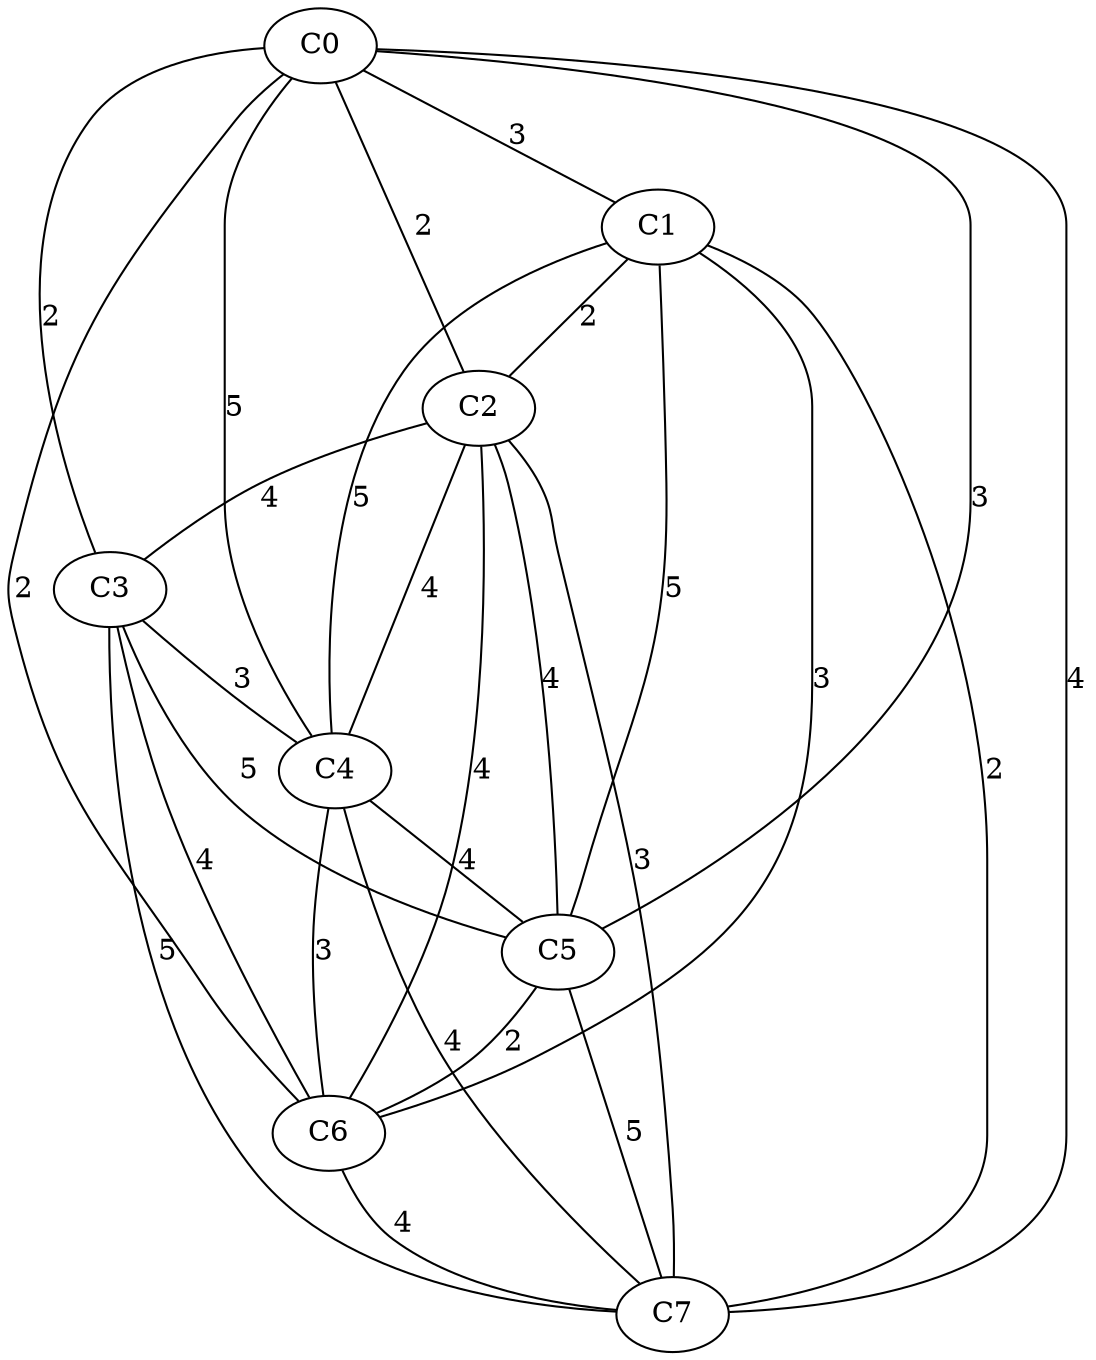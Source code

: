graph tsp { 
 C6 -- C7 [label=4];
 C5 -- C7 [label=5];
 C5 -- C6 [label=2];
 C4 -- C7 [label=4];
 C4 -- C6 [label=3];
 C4 -- C5 [label=4];
 C3 -- C7 [label=5];
 C3 -- C6 [label=4];
 C3 -- C5 [label=5];
 C3 -- C4 [label=3];
 C2 -- C7 [label=3];
 C2 -- C6 [label=4];
 C2 -- C5 [label=4];
 C2 -- C4 [label=4];
 C2 -- C3 [label=4];
 C1 -- C7 [label=2];
 C1 -- C6 [label=3];
 C1 -- C5 [label=5];
 C1 -- C4 [label=5];
 C1 -- C2 [label=2];
 C0 -- C7 [label=4];
 C0 -- C6 [label=2];
 C0 -- C5 [label=3];
 C0 -- C4 [label=5];
 C0 -- C3 [label=2];
 C0 -- C2 [label=2];
 C0 -- C1 [label=3];

 }